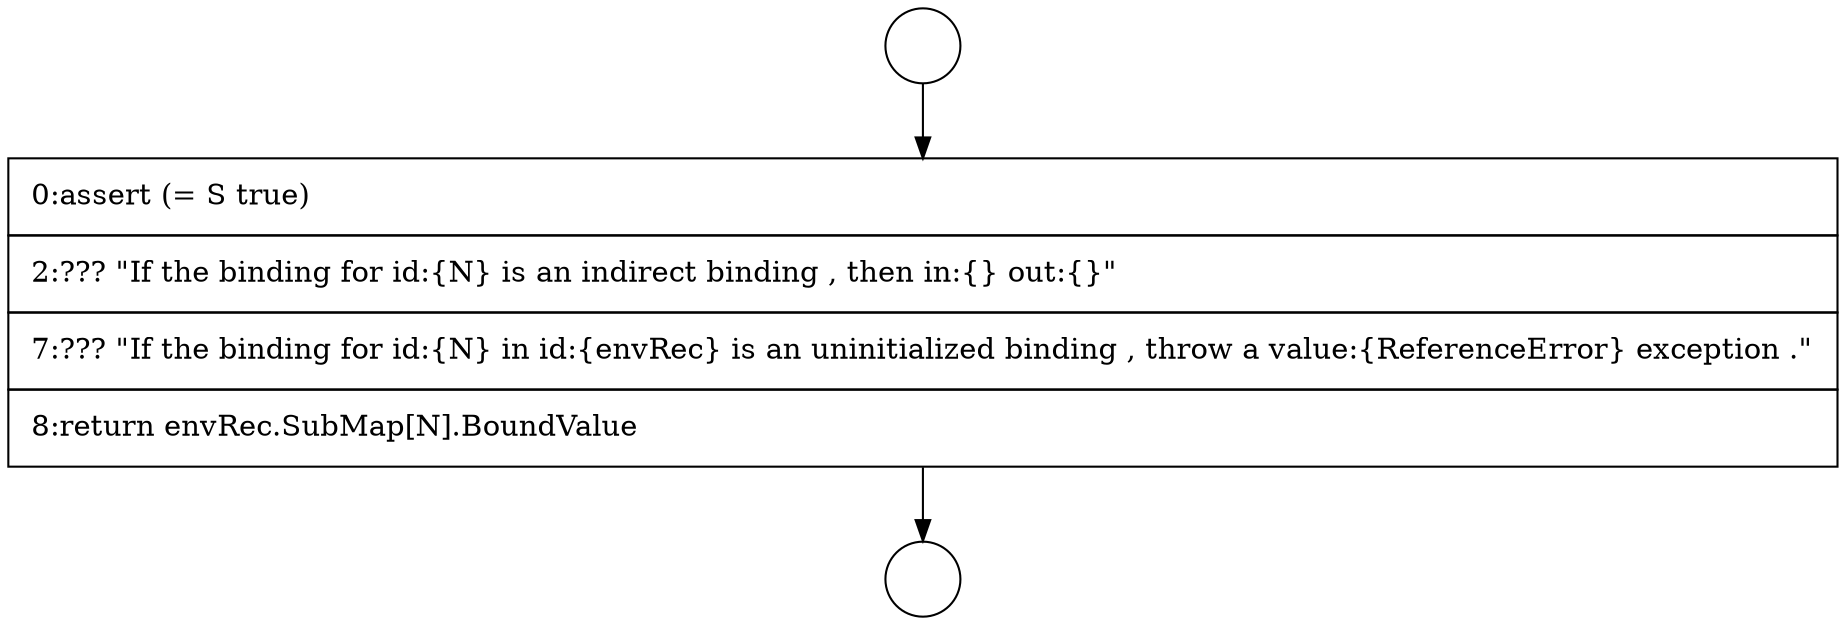 digraph {
  node1812 [shape=circle label=" " color="black" fillcolor="white" style=filled]
  node1814 [shape=none, margin=0, label=<<font color="black">
    <table border="0" cellborder="1" cellspacing="0" cellpadding="10">
      <tr><td align="left">0:assert (= S true)</td></tr>
      <tr><td align="left">2:??? &quot;If the binding for id:{N} is an indirect binding , then in:{} out:{}&quot;</td></tr>
      <tr><td align="left">7:??? &quot;If the binding for id:{N} in id:{envRec} is an uninitialized binding , throw a value:{ReferenceError} exception .&quot;</td></tr>
      <tr><td align="left">8:return envRec.SubMap[N].BoundValue</td></tr>
    </table>
  </font>> color="black" fillcolor="white" style=filled]
  node1813 [shape=circle label=" " color="black" fillcolor="white" style=filled]
  node1812 -> node1814 [ color="black"]
  node1814 -> node1813 [ color="black"]
}
